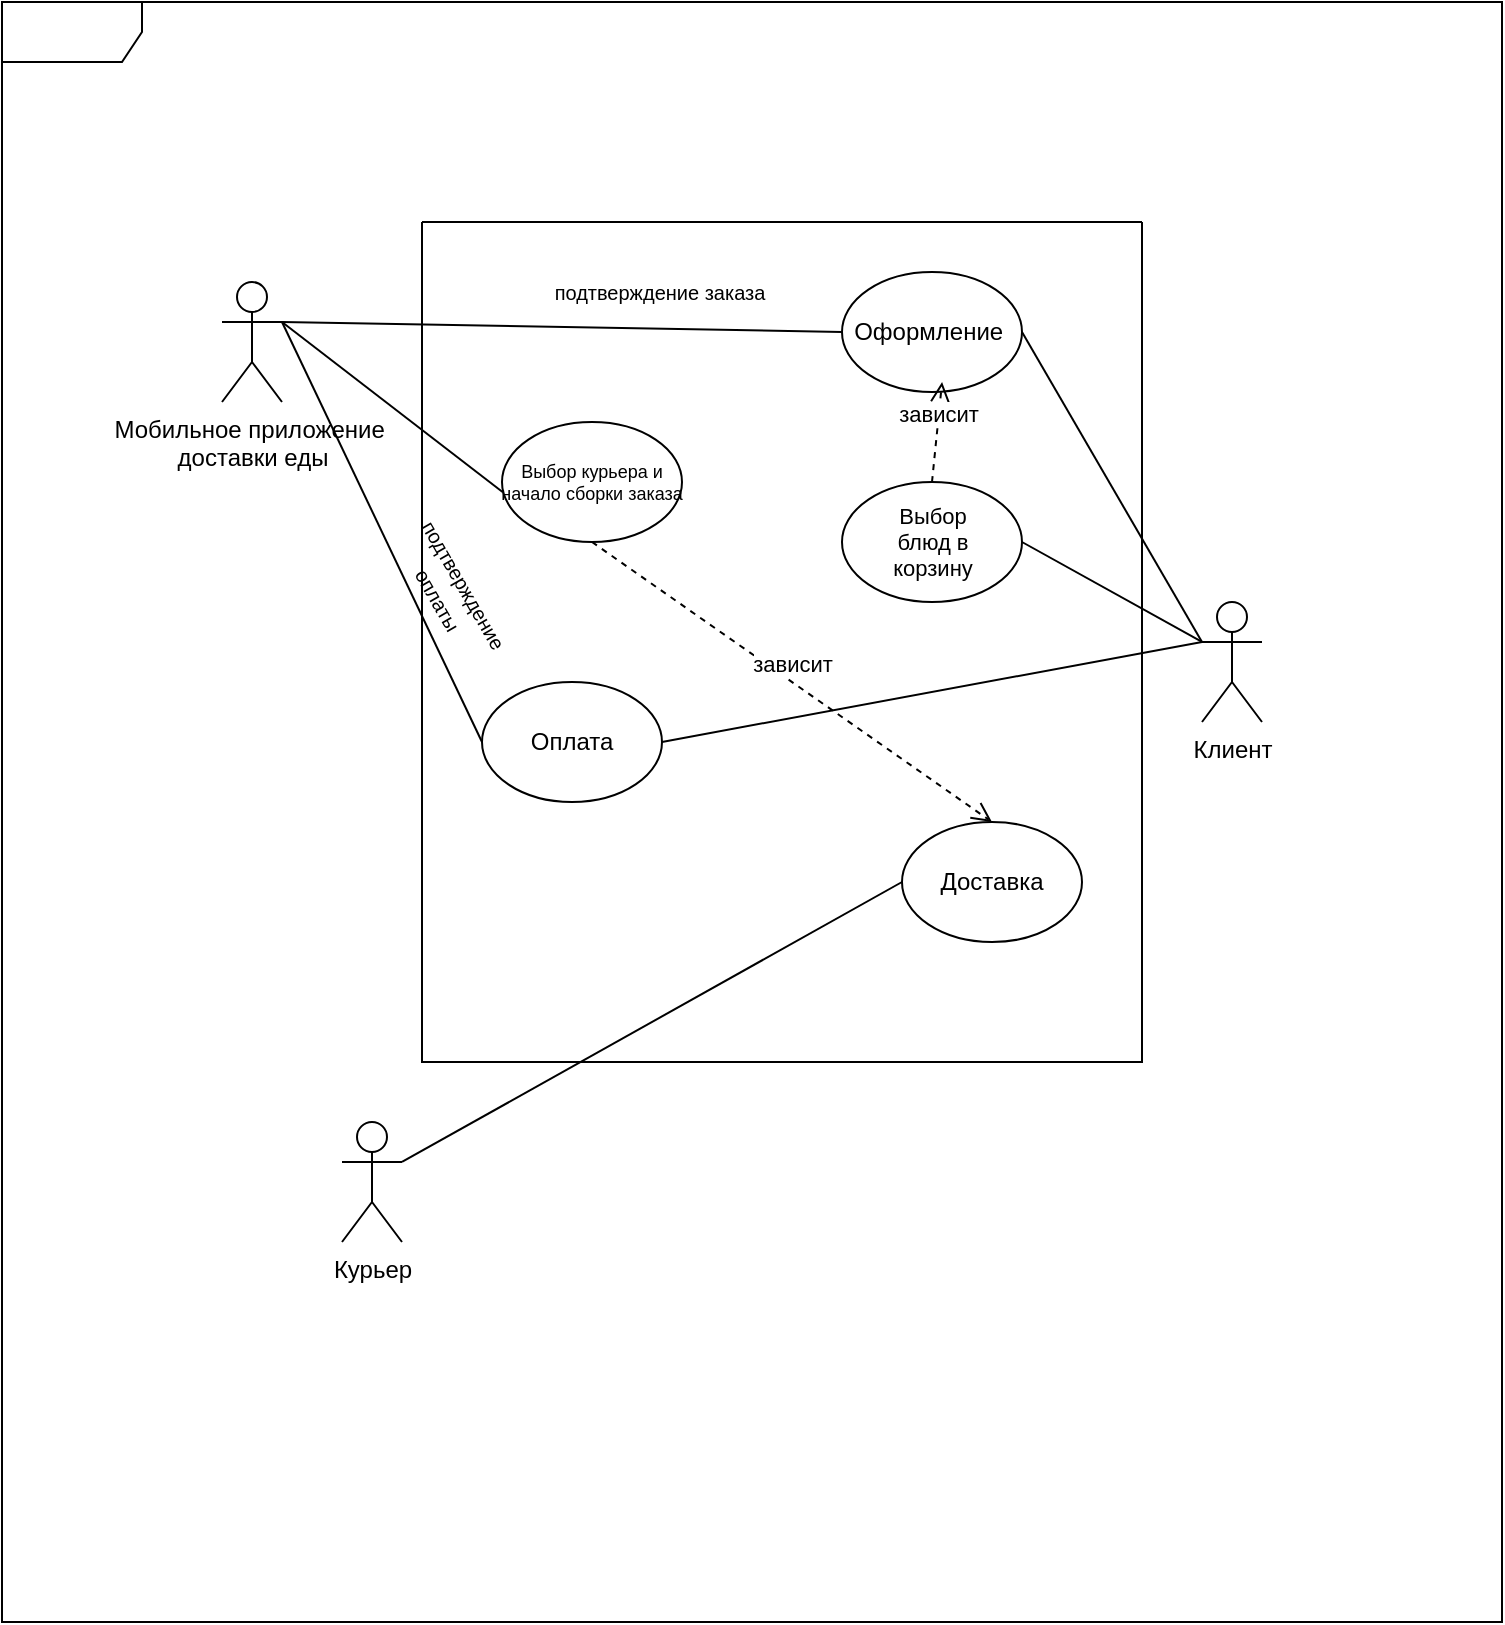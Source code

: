 <mxfile version="24.4.0" type="device" pages="5">
  <diagram id="wNV9kwCmInu46yoBs2eH" name="Варианты использования">
    <mxGraphModel dx="875" dy="518" grid="1" gridSize="10" guides="1" tooltips="1" connect="1" arrows="1" fold="1" page="1" pageScale="1" pageWidth="827" pageHeight="1169" math="0" shadow="0">
      <root>
        <mxCell id="0" />
        <mxCell id="1" parent="0" />
        <mxCell id="8y_LQ60KS55qP5UuEYyu-1" value="Курьер" style="shape=umlActor;verticalLabelPosition=bottom;verticalAlign=top;html=1;" parent="1" vertex="1">
          <mxGeometry x="200" y="620" width="30" height="60" as="geometry" />
        </mxCell>
        <mxCell id="8y_LQ60KS55qP5UuEYyu-2" value="Клиент" style="shape=umlActor;verticalLabelPosition=bottom;verticalAlign=top;html=1;outlineConnect=0;" parent="1" vertex="1">
          <mxGeometry x="630" y="360" width="30" height="60" as="geometry" />
        </mxCell>
        <mxCell id="8y_LQ60KS55qP5UuEYyu-3" value="Мобильное приложение&amp;nbsp;&lt;div&gt;доставки еды&lt;/div&gt;" style="shape=umlActor;verticalLabelPosition=bottom;verticalAlign=top;html=1;outlineConnect=0;" parent="1" vertex="1">
          <mxGeometry x="140" y="200" width="30" height="60" as="geometry" />
        </mxCell>
        <mxCell id="8y_LQ60KS55qP5UuEYyu-9" value="" style="shape=umlFrame;whiteSpace=wrap;html=1;pointerEvents=0;width=70;height=30;" parent="1" vertex="1">
          <mxGeometry x="30" y="60" width="750" height="810" as="geometry" />
        </mxCell>
        <mxCell id="8y_LQ60KS55qP5UuEYyu-10" value="" style="swimlane;startSize=0;" parent="1" vertex="1">
          <mxGeometry x="240" y="170" width="360" height="420" as="geometry">
            <mxRectangle x="240" y="170" width="50" height="40" as="alternateBounds" />
          </mxGeometry>
        </mxCell>
        <mxCell id="8y_LQ60KS55qP5UuEYyu-20" value="" style="ellipse;whiteSpace=wrap;html=1;" parent="8y_LQ60KS55qP5UuEYyu-10" vertex="1">
          <mxGeometry x="40" y="100" width="90" height="60" as="geometry" />
        </mxCell>
        <mxCell id="8y_LQ60KS55qP5UuEYyu-29" value="Выбор курьера и начало сборки заказа" style="text;html=1;align=center;verticalAlign=middle;whiteSpace=wrap;rounded=0;fontSize=9;" parent="8y_LQ60KS55qP5UuEYyu-10" vertex="1">
          <mxGeometry x="35" y="115" width="100" height="30" as="geometry" />
        </mxCell>
        <mxCell id="8y_LQ60KS55qP5UuEYyu-36" value="" style="ellipse;whiteSpace=wrap;html=1;" parent="8y_LQ60KS55qP5UuEYyu-10" vertex="1">
          <mxGeometry x="210" y="25" width="90" height="60" as="geometry" />
        </mxCell>
        <mxCell id="8y_LQ60KS55qP5UuEYyu-28" value="Оформление&amp;nbsp;" style="text;html=1;align=center;verticalAlign=middle;whiteSpace=wrap;rounded=0;" parent="8y_LQ60KS55qP5UuEYyu-10" vertex="1">
          <mxGeometry x="225" y="40" width="60" height="30" as="geometry" />
        </mxCell>
        <mxCell id="8y_LQ60KS55qP5UuEYyu-35" value="" style="ellipse;whiteSpace=wrap;html=1;" parent="8y_LQ60KS55qP5UuEYyu-10" vertex="1">
          <mxGeometry x="210" y="130" width="90" height="60" as="geometry" />
        </mxCell>
        <mxCell id="8y_LQ60KS55qP5UuEYyu-32" value="Выбор блюд в корзину" style="text;html=1;align=center;verticalAlign=middle;whiteSpace=wrap;rounded=0;fontSize=11;" parent="8y_LQ60KS55qP5UuEYyu-10" vertex="1">
          <mxGeometry x="232.5" y="150" width="45" height="20" as="geometry" />
        </mxCell>
        <mxCell id="8y_LQ60KS55qP5UuEYyu-34" value="" style="ellipse;whiteSpace=wrap;html=1;" parent="8y_LQ60KS55qP5UuEYyu-10" vertex="1">
          <mxGeometry x="240" y="300" width="90" height="60" as="geometry" />
        </mxCell>
        <mxCell id="8y_LQ60KS55qP5UuEYyu-31" value="Доставка" style="text;html=1;align=center;verticalAlign=middle;whiteSpace=wrap;rounded=0;" parent="8y_LQ60KS55qP5UuEYyu-10" vertex="1">
          <mxGeometry x="255" y="315" width="60" height="30" as="geometry" />
        </mxCell>
        <mxCell id="8y_LQ60KS55qP5UuEYyu-33" value="" style="ellipse;whiteSpace=wrap;html=1;" parent="8y_LQ60KS55qP5UuEYyu-10" vertex="1">
          <mxGeometry x="30" y="230" width="90" height="60" as="geometry" />
        </mxCell>
        <mxCell id="8y_LQ60KS55qP5UuEYyu-41" value="Оплата" style="text;html=1;align=center;verticalAlign=middle;whiteSpace=wrap;rounded=0;" parent="8y_LQ60KS55qP5UuEYyu-10" vertex="1">
          <mxGeometry x="45" y="245" width="60" height="30" as="geometry" />
        </mxCell>
        <mxCell id="8y_LQ60KS55qP5UuEYyu-46" value="&lt;font style=&quot;font-size: 10px;&quot;&gt;подтверждение заказа&lt;/font&gt;" style="text;html=1;align=center;verticalAlign=middle;whiteSpace=wrap;rounded=0;rotation=0;" parent="8y_LQ60KS55qP5UuEYyu-10" vertex="1">
          <mxGeometry x="64" y="20" width="110" height="30" as="geometry" />
        </mxCell>
        <mxCell id="8y_LQ60KS55qP5UuEYyu-51" value="зависит" style="html=1;verticalAlign=bottom;endArrow=open;dashed=1;endSize=8;curved=0;rounded=0;entryX=0.5;entryY=0;entryDx=0;entryDy=0;exitX=0.5;exitY=1;exitDx=0;exitDy=0;" parent="8y_LQ60KS55qP5UuEYyu-10" source="8y_LQ60KS55qP5UuEYyu-20" target="8y_LQ60KS55qP5UuEYyu-34" edge="1">
          <mxGeometry relative="1" as="geometry">
            <mxPoint x="173.5" y="70" as="sourcePoint" />
            <mxPoint x="93.5" y="70" as="targetPoint" />
          </mxGeometry>
        </mxCell>
        <mxCell id="8y_LQ60KS55qP5UuEYyu-52" value="зависит" style="html=1;verticalAlign=bottom;endArrow=open;dashed=1;endSize=8;curved=0;rounded=0;entryX=0.556;entryY=0.917;entryDx=0;entryDy=0;exitX=0.5;exitY=0;exitDx=0;exitDy=0;entryPerimeter=0;" parent="8y_LQ60KS55qP5UuEYyu-10" source="8y_LQ60KS55qP5UuEYyu-35" target="8y_LQ60KS55qP5UuEYyu-36" edge="1">
          <mxGeometry relative="1" as="geometry">
            <mxPoint x="205" y="280" as="sourcePoint" />
            <mxPoint x="135" y="280" as="targetPoint" />
          </mxGeometry>
        </mxCell>
        <mxCell id="8y_LQ60KS55qP5UuEYyu-45" value="&lt;font style=&quot;font-size: 10px;&quot;&gt;подтверждение оплаты&lt;/font&gt;" style="text;html=1;align=center;verticalAlign=middle;whiteSpace=wrap;rounded=0;rotation=60;" parent="8y_LQ60KS55qP5UuEYyu-10" vertex="1">
          <mxGeometry x="-40" y="170" width="110" height="30" as="geometry" />
        </mxCell>
        <mxCell id="8y_LQ60KS55qP5UuEYyu-38" value="" style="endArrow=none;html=1;rounded=0;exitX=1;exitY=0.5;exitDx=0;exitDy=0;entryX=0;entryY=0.333;entryDx=0;entryDy=0;entryPerimeter=0;" parent="1" source="8y_LQ60KS55qP5UuEYyu-36" target="8y_LQ60KS55qP5UuEYyu-2" edge="1">
          <mxGeometry width="50" height="50" relative="1" as="geometry">
            <mxPoint x="230" y="490" as="sourcePoint" />
            <mxPoint x="306" y="490" as="targetPoint" />
          </mxGeometry>
        </mxCell>
        <mxCell id="8y_LQ60KS55qP5UuEYyu-40" value="" style="endArrow=none;html=1;rounded=0;entryX=1;entryY=0.333;entryDx=0;entryDy=0;entryPerimeter=0;exitX=0;exitY=0.5;exitDx=0;exitDy=0;" parent="1" source="8y_LQ60KS55qP5UuEYyu-36" target="8y_LQ60KS55qP5UuEYyu-3" edge="1">
          <mxGeometry width="50" height="50" relative="1" as="geometry">
            <mxPoint x="510" y="420" as="sourcePoint" />
            <mxPoint x="560" y="370" as="targetPoint" />
          </mxGeometry>
        </mxCell>
        <mxCell id="8y_LQ60KS55qP5UuEYyu-42" value="" style="endArrow=none;html=1;rounded=0;exitX=0;exitY=0.5;exitDx=0;exitDy=0;entryX=1;entryY=0.333;entryDx=0;entryDy=0;entryPerimeter=0;" parent="1" source="8y_LQ60KS55qP5UuEYyu-34" target="8y_LQ60KS55qP5UuEYyu-1" edge="1">
          <mxGeometry width="50" height="50" relative="1" as="geometry">
            <mxPoint x="170" y="220" as="sourcePoint" />
            <mxPoint x="170" y="460" as="targetPoint" />
          </mxGeometry>
        </mxCell>
        <mxCell id="8y_LQ60KS55qP5UuEYyu-43" value="" style="endArrow=none;html=1;rounded=0;exitX=1;exitY=0.5;exitDx=0;exitDy=0;entryX=0;entryY=0.333;entryDx=0;entryDy=0;entryPerimeter=0;" parent="1" source="8y_LQ60KS55qP5UuEYyu-33" target="8y_LQ60KS55qP5UuEYyu-2" edge="1">
          <mxGeometry width="50" height="50" relative="1" as="geometry">
            <mxPoint x="300" y="380" as="sourcePoint" />
            <mxPoint x="220" y="480" as="targetPoint" />
          </mxGeometry>
        </mxCell>
        <mxCell id="8y_LQ60KS55qP5UuEYyu-44" value="" style="endArrow=none;html=1;rounded=0;exitX=0;exitY=0.5;exitDx=0;exitDy=0;" parent="1" source="8y_LQ60KS55qP5UuEYyu-33" edge="1">
          <mxGeometry width="50" height="50" relative="1" as="geometry">
            <mxPoint x="310" y="310" as="sourcePoint" />
            <mxPoint x="170" y="220" as="targetPoint" />
          </mxGeometry>
        </mxCell>
        <mxCell id="uCddsSFv_PdgQjuDuoes-4" value="" style="endArrow=none;html=1;rounded=0;entryX=1;entryY=0.5;entryDx=0;entryDy=0;exitX=0;exitY=0.333;exitDx=0;exitDy=0;exitPerimeter=0;" parent="1" source="8y_LQ60KS55qP5UuEYyu-2" target="8y_LQ60KS55qP5UuEYyu-35" edge="1">
          <mxGeometry width="50" height="50" relative="1" as="geometry">
            <mxPoint x="430" y="440" as="sourcePoint" />
            <mxPoint x="480" y="390" as="targetPoint" />
          </mxGeometry>
        </mxCell>
        <mxCell id="8y_LQ60KS55qP5UuEYyu-39" value="" style="endArrow=none;html=1;rounded=0;exitX=1;exitY=0.333;exitDx=0;exitDy=0;exitPerimeter=0;entryX=0.005;entryY=0.585;entryDx=0;entryDy=0;entryPerimeter=0;" parent="1" source="8y_LQ60KS55qP5UuEYyu-3" target="8y_LQ60KS55qP5UuEYyu-20" edge="1">
          <mxGeometry width="50" height="50" relative="1" as="geometry">
            <mxPoint x="620" y="370" as="sourcePoint" />
            <mxPoint x="410" y="320" as="targetPoint" />
          </mxGeometry>
        </mxCell>
      </root>
    </mxGraphModel>
  </diagram>
  <diagram id="4r8OwJRfkJsXzGN_ZaWj" name="Последовательность ">
    <mxGraphModel dx="875" dy="518" grid="1" gridSize="10" guides="1" tooltips="1" connect="1" arrows="1" fold="1" page="1" pageScale="1" pageWidth="1169" pageHeight="1654" math="0" shadow="0">
      <root>
        <mxCell id="0" />
        <mxCell id="1" parent="0" />
        <mxCell id="vL4cAA8MUN_c-u1Q_6qU-2" value=":Клиент" style="html=1;whiteSpace=wrap;" parent="1" vertex="1">
          <mxGeometry x="20" y="320" width="110" height="50" as="geometry" />
        </mxCell>
        <mxCell id="vL4cAA8MUN_c-u1Q_6qU-3" value=":Курьер" style="html=1;whiteSpace=wrap;" parent="1" vertex="1">
          <mxGeometry x="710" y="320" width="110" height="50" as="geometry" />
        </mxCell>
        <mxCell id="vL4cAA8MUN_c-u1Q_6qU-4" value=":Приложение" style="html=1;whiteSpace=wrap;" parent="1" vertex="1">
          <mxGeometry x="380" y="320" width="110" height="50" as="geometry" />
        </mxCell>
        <mxCell id="vL4cAA8MUN_c-u1Q_6qU-5" value="" style="shape=umlActor;verticalLabelPosition=bottom;verticalAlign=top;html=1;" parent="1" vertex="1">
          <mxGeometry x="60" y="250" width="30" height="60" as="geometry" />
        </mxCell>
        <mxCell id="vL4cAA8MUN_c-u1Q_6qU-7" value="" style="shape=umlActor;verticalLabelPosition=bottom;verticalAlign=top;html=1;" parent="1" vertex="1">
          <mxGeometry x="750" y="250" width="30" height="60" as="geometry" />
        </mxCell>
        <mxCell id="vL4cAA8MUN_c-u1Q_6qU-8" value="" style="endArrow=none;dashed=1;html=1;rounded=0;" parent="1" edge="1">
          <mxGeometry width="50" height="50" relative="1" as="geometry">
            <mxPoint x="80" y="620" as="sourcePoint" />
            <mxPoint x="80" y="370" as="targetPoint" />
          </mxGeometry>
        </mxCell>
        <mxCell id="vL4cAA8MUN_c-u1Q_6qU-9" value="" style="endArrow=none;dashed=1;html=1;rounded=0;" parent="1" edge="1">
          <mxGeometry width="50" height="50" relative="1" as="geometry">
            <mxPoint x="770" y="620" as="sourcePoint" />
            <mxPoint x="770" y="370" as="targetPoint" />
          </mxGeometry>
        </mxCell>
        <mxCell id="vL4cAA8MUN_c-u1Q_6qU-10" value="" style="endArrow=none;dashed=1;html=1;rounded=0;" parent="1" edge="1">
          <mxGeometry width="50" height="50" relative="1" as="geometry">
            <mxPoint x="440" y="620" as="sourcePoint" />
            <mxPoint x="440" y="370" as="targetPoint" />
          </mxGeometry>
        </mxCell>
        <mxCell id="vL4cAA8MUN_c-u1Q_6qU-11" value="" style="endArrow=classic;html=1;rounded=0;" parent="1" edge="1">
          <mxGeometry width="50" height="50" relative="1" as="geometry">
            <mxPoint x="80" y="420" as="sourcePoint" />
            <mxPoint x="440" y="420" as="targetPoint" />
          </mxGeometry>
        </mxCell>
        <mxCell id="vL4cAA8MUN_c-u1Q_6qU-12" value="Оплата заказа" style="text;html=1;align=center;verticalAlign=middle;whiteSpace=wrap;rounded=0;" parent="1" vertex="1">
          <mxGeometry x="220" y="400" width="100" height="30" as="geometry" />
        </mxCell>
        <mxCell id="vL4cAA8MUN_c-u1Q_6qU-15" value="Выдача заказа" style="text;html=1;align=center;verticalAlign=middle;whiteSpace=wrap;rounded=0;fontSize=11;" parent="1" vertex="1">
          <mxGeometry x="510" y="440" width="200" height="30" as="geometry" />
        </mxCell>
        <mxCell id="vL4cAA8MUN_c-u1Q_6qU-16" value="" style="endArrow=classic;html=1;rounded=0;" parent="1" edge="1">
          <mxGeometry width="50" height="50" relative="1" as="geometry">
            <mxPoint x="770" y="490" as="sourcePoint" />
            <mxPoint x="80" y="490" as="targetPoint" />
          </mxGeometry>
        </mxCell>
        <mxCell id="vL4cAA8MUN_c-u1Q_6qU-17" value="Доставка" style="text;html=1;align=center;verticalAlign=middle;whiteSpace=wrap;rounded=0;fontSize=11;" parent="1" vertex="1">
          <mxGeometry x="280" y="470" width="170" height="30" as="geometry" />
        </mxCell>
        <mxCell id="vL4cAA8MUN_c-u1Q_6qU-18" value="Закрытие заказа" style="text;html=1;align=center;verticalAlign=middle;whiteSpace=wrap;rounded=0;fontSize=11;" parent="1" vertex="1">
          <mxGeometry x="530" y="520" width="170" height="30" as="geometry" />
        </mxCell>
        <mxCell id="vL4cAA8MUN_c-u1Q_6qU-20" value="" style="endArrow=classic;html=1;rounded=0;" parent="1" edge="1">
          <mxGeometry width="50" height="50" relative="1" as="geometry">
            <mxPoint x="80" y="580" as="sourcePoint" />
            <mxPoint x="440" y="580" as="targetPoint" />
          </mxGeometry>
        </mxCell>
        <mxCell id="vL4cAA8MUN_c-u1Q_6qU-22" value="Подтверждение доставки" style="text;html=1;align=center;verticalAlign=middle;whiteSpace=wrap;rounded=0;fontSize=11;" parent="1" vertex="1">
          <mxGeometry x="120" y="560" width="260" height="30" as="geometry" />
        </mxCell>
        <mxCell id="S2cqv--Z5chIp6R6bUWt-1" value="&lt;div&gt;&lt;br&gt;&lt;/div&gt;&lt;div&gt;&lt;br&gt;&lt;/div&gt;" style="shape=umlActor;verticalLabelPosition=bottom;verticalAlign=top;html=1;outlineConnect=0;" parent="1" vertex="1">
          <mxGeometry x="420" y="250" width="30" height="60" as="geometry" />
        </mxCell>
        <mxCell id="S2cqv--Z5chIp6R6bUWt-3" value="" style="endArrow=classic;html=1;rounded=0;" parent="1" edge="1">
          <mxGeometry width="50" height="50" relative="1" as="geometry">
            <mxPoint x="770" y="540" as="sourcePoint" />
            <mxPoint x="440" y="540" as="targetPoint" />
          </mxGeometry>
        </mxCell>
        <mxCell id="S2cqv--Z5chIp6R6bUWt-4" value="" style="endArrow=classic;html=1;rounded=0;" parent="1" edge="1">
          <mxGeometry width="50" height="50" relative="1" as="geometry">
            <mxPoint x="440" y="460" as="sourcePoint" />
            <mxPoint x="770" y="460" as="targetPoint" />
          </mxGeometry>
        </mxCell>
      </root>
    </mxGraphModel>
  </diagram>
  <diagram name="Состояния заказа " id="BanBGNF2Pb0GykZZQIJD">
    <mxGraphModel dx="875" dy="518" grid="1" gridSize="11" guides="1" tooltips="1" connect="1" arrows="1" fold="1" page="1" pageScale="1" pageWidth="827" pageHeight="1169" math="0" shadow="0">
      <root>
        <mxCell id="0" />
        <mxCell id="1" parent="0" />
        <mxCell id="2jJZK-FFE5HAWp4t9ocm-4" value="" style="endArrow=classic;html=1;rounded=0;" parent="1" edge="1">
          <mxGeometry width="50" height="50" relative="1" as="geometry">
            <mxPoint x="389.76" y="190" as="sourcePoint" />
            <mxPoint x="389.76" y="230" as="targetPoint" />
          </mxGeometry>
        </mxCell>
        <mxCell id="2jJZK-FFE5HAWp4t9ocm-2" value="" style="shape=waypoint;sketch=0;fillStyle=solid;size=6;pointerEvents=1;points=[];fillColor=none;resizable=0;rotatable=0;perimeter=centerPerimeter;snapToPoint=1;strokeWidth=5;" parent="1" vertex="1">
          <mxGeometry x="380" y="180" width="20" height="20" as="geometry" />
        </mxCell>
        <mxCell id="3aTIBhaCEiMKxS0Oy4Zn-21" value="" style="edgeStyle=orthogonalEdgeStyle;rounded=0;orthogonalLoop=1;jettySize=auto;html=1;" parent="1" source="2jJZK-FFE5HAWp4t9ocm-6" target="3aTIBhaCEiMKxS0Oy4Zn-7" edge="1">
          <mxGeometry relative="1" as="geometry" />
        </mxCell>
        <mxCell id="2jJZK-FFE5HAWp4t9ocm-6" value="" style="rounded=1;whiteSpace=wrap;html=1;" parent="1" vertex="1">
          <mxGeometry x="350" y="230" width="80" height="40" as="geometry" />
        </mxCell>
        <mxCell id="2jJZK-FFE5HAWp4t9ocm-7" value="Принят" style="text;html=1;align=center;verticalAlign=middle;whiteSpace=wrap;rounded=0;" parent="1" vertex="1">
          <mxGeometry x="360" y="235" width="60" height="30" as="geometry" />
        </mxCell>
        <mxCell id="2jJZK-FFE5HAWp4t9ocm-22" value="" style="ellipse;shape=doubleEllipse;whiteSpace=wrap;html=1;aspect=fixed;" parent="1" vertex="1">
          <mxGeometry x="380" y="693" width="20" height="20" as="geometry" />
        </mxCell>
        <mxCell id="2jJZK-FFE5HAWp4t9ocm-23" value="" style="shape=waypoint;sketch=0;fillStyle=solid;size=6;pointerEvents=1;points=[];fillColor=none;resizable=0;rotatable=0;perimeter=centerPerimeter;snapToPoint=1;strokeWidth=5;" parent="1" vertex="1">
          <mxGeometry x="380" y="693" width="20" height="20" as="geometry" />
        </mxCell>
        <mxCell id="3aTIBhaCEiMKxS0Oy4Zn-15" value="" style="edgeStyle=orthogonalEdgeStyle;rounded=0;orthogonalLoop=1;jettySize=auto;html=1;" parent="1" source="3aTIBhaCEiMKxS0Oy4Zn-7" target="3aTIBhaCEiMKxS0Oy4Zn-8" edge="1">
          <mxGeometry relative="1" as="geometry" />
        </mxCell>
        <mxCell id="3aTIBhaCEiMKxS0Oy4Zn-7" value="Подтверждён" style="rounded=1;whiteSpace=wrap;html=1;" parent="1" vertex="1">
          <mxGeometry x="350" y="330" width="80" height="40" as="geometry" />
        </mxCell>
        <mxCell id="DpvJTDCWJ7uYbT8r-wEK-1" value="" style="edgeStyle=orthogonalEdgeStyle;rounded=0;orthogonalLoop=1;jettySize=auto;html=1;" edge="1" parent="1" source="3aTIBhaCEiMKxS0Oy4Zn-8" target="3aTIBhaCEiMKxS0Oy4Zn-10">
          <mxGeometry relative="1" as="geometry" />
        </mxCell>
        <mxCell id="3aTIBhaCEiMKxS0Oy4Zn-8" value="Сделали" style="rounded=1;whiteSpace=wrap;html=1;" parent="1" vertex="1">
          <mxGeometry x="350" y="410" width="80" height="40" as="geometry" />
        </mxCell>
        <mxCell id="ay2xQB9_DEju5FG8jDsg-7" value="" style="edgeStyle=orthogonalEdgeStyle;rounded=0;orthogonalLoop=1;jettySize=auto;html=1;" parent="1" source="3aTIBhaCEiMKxS0Oy4Zn-10" target="3aTIBhaCEiMKxS0Oy4Zn-12" edge="1">
          <mxGeometry relative="1" as="geometry" />
        </mxCell>
        <mxCell id="3aTIBhaCEiMKxS0Oy4Zn-10" value="Передан курьеру" style="rounded=1;whiteSpace=wrap;html=1;" parent="1" vertex="1">
          <mxGeometry x="350" y="500" width="80" height="40" as="geometry" />
        </mxCell>
        <mxCell id="3aTIBhaCEiMKxS0Oy4Zn-19" value="" style="edgeStyle=orthogonalEdgeStyle;rounded=0;orthogonalLoop=1;jettySize=auto;html=1;" parent="1" source="3aTIBhaCEiMKxS0Oy4Zn-12" edge="1">
          <mxGeometry relative="1" as="geometry">
            <mxPoint x="390" y="690" as="targetPoint" />
          </mxGeometry>
        </mxCell>
        <mxCell id="3aTIBhaCEiMKxS0Oy4Zn-12" value="Доставлен по адресу" style="rounded=1;whiteSpace=wrap;html=1;" parent="1" vertex="1">
          <mxGeometry x="350" y="600" width="80" height="40" as="geometry" />
        </mxCell>
        <mxCell id="ay2xQB9_DEju5FG8jDsg-3" value="&lt;font style=&quot;font-size: 10px;&quot;&gt;Подтверждение&lt;/font&gt;" style="text;html=1;align=center;verticalAlign=middle;whiteSpace=wrap;rounded=0;" parent="1" vertex="1">
          <mxGeometry x="320" y="280" width="60" height="30" as="geometry" />
        </mxCell>
        <mxCell id="ay2xQB9_DEju5FG8jDsg-4" value="&lt;font style=&quot;font-size: 10px;&quot;&gt;Готовка&lt;/font&gt;" style="text;html=1;align=center;verticalAlign=middle;whiteSpace=wrap;rounded=0;" parent="1" vertex="1">
          <mxGeometry x="320" y="370" width="60" height="30" as="geometry" />
        </mxCell>
        <mxCell id="ay2xQB9_DEju5FG8jDsg-5" value="&lt;span style=&quot;font-size: 10px;&quot;&gt;Передается курьеру&amp;nbsp;&lt;/span&gt;" style="text;html=1;align=center;verticalAlign=middle;whiteSpace=wrap;rounded=0;" parent="1" vertex="1">
          <mxGeometry x="320" y="450" width="60" height="30" as="geometry" />
        </mxCell>
        <mxCell id="ay2xQB9_DEju5FG8jDsg-8" value="&lt;font style=&quot;font-size: 10px;&quot;&gt;В дороге&lt;/font&gt;" style="text;html=1;align=center;verticalAlign=middle;whiteSpace=wrap;rounded=0;" parent="1" vertex="1">
          <mxGeometry x="330" y="550" width="60" height="30" as="geometry" />
        </mxCell>
      </root>
    </mxGraphModel>
  </diagram>
  <diagram id="f2T0Bu0CJsvNI77l1Ars" name="Деятельность">
    <mxGraphModel dx="1235" dy="731" grid="1" gridSize="10" guides="1" tooltips="1" connect="1" arrows="1" fold="1" page="1" pageScale="1" pageWidth="827" pageHeight="1169" math="0" shadow="0">
      <root>
        <mxCell id="0" />
        <mxCell id="1" parent="0" />
        <mxCell id="da8WZ0yRhRTzq29A2Kj0-1" value="Добавление блюд в корзину заказа&amp;nbsp;" style="rounded=1;whiteSpace=wrap;html=1;" parent="1" vertex="1">
          <mxGeometry x="369" y="276" width="120" height="60" as="geometry" />
        </mxCell>
        <mxCell id="da8WZ0yRhRTzq29A2Kj0-3" value="" style="endArrow=classic;html=1;rounded=0;exitX=0.5;exitY=1;exitDx=0;exitDy=0;" parent="1" source="da8WZ0yRhRTzq29A2Kj0-1" edge="1">
          <mxGeometry width="50" height="50" relative="1" as="geometry">
            <mxPoint x="409" y="466" as="sourcePoint" />
            <mxPoint x="429" y="416" as="targetPoint" />
          </mxGeometry>
        </mxCell>
        <mxCell id="da8WZ0yRhRTzq29A2Kj0-5" value="Подтверждение заказа" style="rounded=1;whiteSpace=wrap;html=1;" parent="1" vertex="1">
          <mxGeometry x="369" y="416" width="120" height="60" as="geometry" />
        </mxCell>
        <mxCell id="da8WZ0yRhRTzq29A2Kj0-6" value="" style="endArrow=classic;html=1;rounded=0;exitX=0.5;exitY=1;exitDx=0;exitDy=0;" parent="1" source="da8WZ0yRhRTzq29A2Kj0-5" edge="1">
          <mxGeometry width="50" height="50" relative="1" as="geometry">
            <mxPoint x="409" y="466" as="sourcePoint" />
            <mxPoint x="429" y="556" as="targetPoint" />
          </mxGeometry>
        </mxCell>
        <mxCell id="da8WZ0yRhRTzq29A2Kj0-7" value="" style="html=1;whiteSpace=wrap;aspect=fixed;shape=isoRectangle;rotation=90;" parent="1" vertex="1">
          <mxGeometry x="400.67" y="566" width="56.67" height="34" as="geometry" />
        </mxCell>
        <mxCell id="da8WZ0yRhRTzq29A2Kj0-8" value="Исправление ошибки в корзине заказа" style="rounded=1;whiteSpace=wrap;html=1;" parent="1" vertex="1">
          <mxGeometry x="70" y="555" width="120" height="60" as="geometry" />
        </mxCell>
        <mxCell id="da8WZ0yRhRTzq29A2Kj0-9" value="Оплата заказа" style="rounded=1;whiteSpace=wrap;html=1;" parent="1" vertex="1">
          <mxGeometry x="620" y="553" width="120" height="60" as="geometry" />
        </mxCell>
        <mxCell id="da8WZ0yRhRTzq29A2Kj0-10" value="" style="endArrow=classic;html=1;rounded=0;entryX=0;entryY=0.5;entryDx=0;entryDy=0;exitX=0.492;exitY=0.059;exitDx=0;exitDy=0;exitPerimeter=0;" parent="1" source="da8WZ0yRhRTzq29A2Kj0-7" target="da8WZ0yRhRTzq29A2Kj0-9" edge="1">
          <mxGeometry width="50" height="50" relative="1" as="geometry">
            <mxPoint x="429" y="583" as="sourcePoint" />
            <mxPoint x="439" y="566" as="targetPoint" />
          </mxGeometry>
        </mxCell>
        <mxCell id="da8WZ0yRhRTzq29A2Kj0-11" value="" style="endArrow=classic;html=1;rounded=0;exitX=0.486;exitY=0.955;exitDx=0;exitDy=0;entryX=1;entryY=0.5;entryDx=0;entryDy=0;exitPerimeter=0;" parent="1" source="da8WZ0yRhRTzq29A2Kj0-7" target="da8WZ0yRhRTzq29A2Kj0-8" edge="1">
          <mxGeometry width="50" height="50" relative="1" as="geometry">
            <mxPoint x="449" y="496" as="sourcePoint" />
            <mxPoint x="449" y="576" as="targetPoint" />
          </mxGeometry>
        </mxCell>
        <mxCell id="qBgJKQQ8QN35u_Wdl3RI-1" value="В корзине заказа все верно" style="text;html=1;align=center;verticalAlign=middle;whiteSpace=wrap;rounded=0;" parent="1" vertex="1">
          <mxGeometry x="450" y="550" width="160" height="30" as="geometry" />
        </mxCell>
        <mxCell id="qBgJKQQ8QN35u_Wdl3RI-3" value="В корзине заказа есть ошибка&amp;nbsp;" style="text;html=1;align=center;verticalAlign=middle;whiteSpace=wrap;rounded=0;" parent="1" vertex="1">
          <mxGeometry x="210" y="550" width="181" height="30" as="geometry" />
        </mxCell>
        <mxCell id="qBgJKQQ8QN35u_Wdl3RI-4" value="" style="endArrow=classic;html=1;rounded=0;exitX=0.5;exitY=0;exitDx=0;exitDy=0;" parent="1" source="da8WZ0yRhRTzq29A2Kj0-8" edge="1">
          <mxGeometry width="50" height="50" relative="1" as="geometry">
            <mxPoint x="409" y="516" as="sourcePoint" />
            <mxPoint x="370" y="446" as="targetPoint" />
            <Array as="points">
              <mxPoint x="130" y="450" />
            </Array>
          </mxGeometry>
        </mxCell>
        <mxCell id="Qs16zOOITwdM2hp1F24_-4" value="" style="edgeStyle=orthogonalEdgeStyle;rounded=0;orthogonalLoop=1;jettySize=auto;html=1;" parent="1" source="qBgJKQQ8QN35u_Wdl3RI-5" target="qBgJKQQ8QN35u_Wdl3RI-8" edge="1">
          <mxGeometry relative="1" as="geometry" />
        </mxCell>
        <mxCell id="qBgJKQQ8QN35u_Wdl3RI-5" value="Выдача заказа курьеру" style="rounded=1;whiteSpace=wrap;html=1;" parent="1" vertex="1">
          <mxGeometry x="21" y="687" width="120" height="60" as="geometry" />
        </mxCell>
        <mxCell id="qBgJKQQ8QN35u_Wdl3RI-6" value="" style="endArrow=classic;html=1;rounded=0;exitX=0.5;exitY=1;exitDx=0;exitDy=0;entryX=0.004;entryY=0.516;entryDx=0;entryDy=0;entryPerimeter=0;" parent="1" target="qBgJKQQ8QN35u_Wdl3RI-20" edge="1" source="da8WZ0yRhRTzq29A2Kj0-9">
          <mxGeometry width="50" height="50" relative="1" as="geometry">
            <mxPoint x="119.37" y="613" as="sourcePoint" />
            <mxPoint x="119.37" y="693" as="targetPoint" />
            <Array as="points">
              <mxPoint x="680" y="690" />
            </Array>
          </mxGeometry>
        </mxCell>
        <mxCell id="Qs16zOOITwdM2hp1F24_-12" style="edgeStyle=orthogonalEdgeStyle;rounded=0;orthogonalLoop=1;jettySize=auto;html=1;entryX=0.5;entryY=0;entryDx=0;entryDy=0;" parent="1" source="qBgJKQQ8QN35u_Wdl3RI-8" target="Qs16zOOITwdM2hp1F24_-7" edge="1">
          <mxGeometry relative="1" as="geometry" />
        </mxCell>
        <mxCell id="qBgJKQQ8QN35u_Wdl3RI-8" value="Доставка заказа" style="rounded=1;whiteSpace=wrap;html=1;" parent="1" vertex="1">
          <mxGeometry x="21" y="820" width="119" height="60" as="geometry" />
        </mxCell>
        <mxCell id="qBgJKQQ8QN35u_Wdl3RI-10" value="" style="html=1;whiteSpace=wrap;aspect=fixed;shape=isoRectangle;rotation=90;" parent="1" vertex="1">
          <mxGeometry x="441.67" y="1000" width="56.67" height="34" as="geometry" />
        </mxCell>
        <mxCell id="qBgJKQQ8QN35u_Wdl3RI-11" value="" style="endArrow=classic;html=1;rounded=0;entryX=0.5;entryY=0;entryDx=0;entryDy=0;exitX=0.484;exitY=0.872;exitDx=0;exitDy=0;exitPerimeter=0;" parent="1" target="qBgJKQQ8QN35u_Wdl3RI-23" edge="1" source="qBgJKQQ8QN35u_Wdl3RI-10">
          <mxGeometry width="50" height="50" relative="1" as="geometry">
            <mxPoint x="450" y="1017" as="sourcePoint" />
            <mxPoint x="610" y="1017" as="targetPoint" />
            <Array as="points">
              <mxPoint x="310" y="1017" />
            </Array>
          </mxGeometry>
        </mxCell>
        <mxCell id="qBgJKQQ8QN35u_Wdl3RI-13" value="[Успешная доставка]" style="text;html=1;align=center;verticalAlign=middle;whiteSpace=wrap;rounded=0;" parent="1" vertex="1">
          <mxGeometry x="309.01" y="980" width="130" height="30" as="geometry" />
        </mxCell>
        <mxCell id="qBgJKQQ8QN35u_Wdl3RI-15" value="[Неуспешная доставка]" style="text;html=1;align=center;verticalAlign=middle;whiteSpace=wrap;rounded=0;" parent="1" vertex="1">
          <mxGeometry x="560" y="1020" width="151" height="30" as="geometry" />
        </mxCell>
        <mxCell id="qBgJKQQ8QN35u_Wdl3RI-16" value="Проверка проблемы и ее решение" style="rounded=1;whiteSpace=wrap;html=1;" parent="1" vertex="1">
          <mxGeometry x="690" y="810" width="120" height="60" as="geometry" />
        </mxCell>
        <mxCell id="qBgJKQQ8QN35u_Wdl3RI-18" value="" style="endArrow=classic;html=1;rounded=0;exitX=0.5;exitY=0;exitDx=0;exitDy=0;entryX=0.999;entryY=0.489;entryDx=0;entryDy=0;entryPerimeter=0;" parent="1" source="qBgJKQQ8QN35u_Wdl3RI-16" target="qBgJKQQ8QN35u_Wdl3RI-20" edge="1">
          <mxGeometry width="50" height="50" relative="1" as="geometry">
            <mxPoint x="419" y="830" as="sourcePoint" />
            <mxPoint x="469" y="780" as="targetPoint" />
            <Array as="points">
              <mxPoint x="750" y="750" />
            </Array>
          </mxGeometry>
        </mxCell>
        <mxCell id="qBgJKQQ8QN35u_Wdl3RI-20" value="" style="html=1;whiteSpace=wrap;aspect=fixed;shape=isoRectangle;rotation=90;" parent="1" vertex="1">
          <mxGeometry x="403.33" y="700" width="56.67" height="34" as="geometry" />
        </mxCell>
        <mxCell id="qBgJKQQ8QN35u_Wdl3RI-21" value="" style="endArrow=classic;html=1;rounded=0;entryX=1;entryY=0.5;entryDx=0;entryDy=0;exitX=0.494;exitY=0.994;exitDx=0;exitDy=0;exitPerimeter=0;" parent="1" source="qBgJKQQ8QN35u_Wdl3RI-20" target="qBgJKQQ8QN35u_Wdl3RI-5" edge="1">
          <mxGeometry width="50" height="50" relative="1" as="geometry">
            <mxPoint x="400" y="730" as="sourcePoint" />
            <mxPoint x="449" y="749.64" as="targetPoint" />
          </mxGeometry>
        </mxCell>
        <mxCell id="qBgJKQQ8QN35u_Wdl3RI-23" value="" style="ellipse;shape=doubleEllipse;whiteSpace=wrap;html=1;aspect=fixed;" parent="1" vertex="1">
          <mxGeometry x="290" y="1075" width="40" height="40" as="geometry" />
        </mxCell>
        <mxCell id="qBgJKQQ8QN35u_Wdl3RI-25" value="" style="shape=waypoint;sketch=0;fillStyle=solid;size=6;pointerEvents=1;points=[];fillColor=none;resizable=0;rotatable=0;perimeter=centerPerimeter;snapToPoint=1;strokeWidth=14;" parent="1" vertex="1">
          <mxGeometry x="300" y="1085" width="20" height="20" as="geometry" />
        </mxCell>
        <mxCell id="Qs16zOOITwdM2hp1F24_-3" value="" style="edgeStyle=orthogonalEdgeStyle;rounded=0;orthogonalLoop=1;jettySize=auto;html=1;" parent="1" source="Qs16zOOITwdM2hp1F24_-1" target="da8WZ0yRhRTzq29A2Kj0-1" edge="1">
          <mxGeometry relative="1" as="geometry" />
        </mxCell>
        <mxCell id="Qs16zOOITwdM2hp1F24_-1" value="" style="shape=waypoint;sketch=0;fillStyle=solid;size=6;pointerEvents=1;points=[];fillColor=none;resizable=0;rotatable=0;perimeter=centerPerimeter;snapToPoint=1;strokeWidth=14;" parent="1" vertex="1">
          <mxGeometry x="419.01" y="160" width="20" height="20" as="geometry" />
        </mxCell>
        <mxCell id="Qs16zOOITwdM2hp1F24_-5" value="" style="endArrow=classic;html=1;rounded=0;entryX=0.5;entryY=1;entryDx=0;entryDy=0;" parent="1" source="qBgJKQQ8QN35u_Wdl3RI-10" target="qBgJKQQ8QN35u_Wdl3RI-16" edge="1">
          <mxGeometry width="50" height="50" relative="1" as="geometry">
            <mxPoint x="410" y="970" as="sourcePoint" />
            <mxPoint x="400" y="790" as="targetPoint" />
            <Array as="points">
              <mxPoint x="750" y="1010" />
            </Array>
          </mxGeometry>
        </mxCell>
        <mxCell id="Qs16zOOITwdM2hp1F24_-9" value="" style="edgeStyle=orthogonalEdgeStyle;rounded=0;orthogonalLoop=1;jettySize=auto;html=1;entryX=-0.04;entryY=0.524;entryDx=0;entryDy=0;entryPerimeter=0;" parent="1" source="Qs16zOOITwdM2hp1F24_-7" target="qBgJKQQ8QN35u_Wdl3RI-10" edge="1">
          <mxGeometry relative="1" as="geometry" />
        </mxCell>
        <mxCell id="Qs16zOOITwdM2hp1F24_-7" value="Отзыв клиента" style="rounded=1;whiteSpace=wrap;html=1;" parent="1" vertex="1">
          <mxGeometry x="410.01" y="870" width="120" height="60" as="geometry" />
        </mxCell>
      </root>
    </mxGraphModel>
  </diagram>
  <diagram id="Pweo-jNcYF1wondNiMzU" name="Классы">
    <mxGraphModel dx="1050" dy="621" grid="1" gridSize="10" guides="1" tooltips="1" connect="1" arrows="1" fold="1" page="1" pageScale="1" pageWidth="827" pageHeight="1169" math="0" shadow="0">
      <root>
        <mxCell id="0" />
        <mxCell id="1" parent="0" />
        <mxCell id="CmXZWZF0gOyxQuSmKXuf-1" value="Приложение" style="swimlane;fontStyle=0;align=center;verticalAlign=top;childLayout=stackLayout;horizontal=1;startSize=55;horizontalStack=0;resizeParent=1;resizeParentMax=0;resizeLast=0;collapsible=0;marginBottom=0;html=1;whiteSpace=wrap;" parent="1" vertex="1">
          <mxGeometry x="600" y="535" width="160" height="180" as="geometry" />
        </mxCell>
        <mxCell id="CmXZWZF0gOyxQuSmKXuf-5" value="&lt;div&gt;&lt;span style=&quot;background-color: initial;&quot;&gt;+НазваниеПриложения: string&lt;/span&gt;&lt;br&gt;&lt;/div&gt;+ВерсияПриложения: int" style="text;html=1;strokeColor=none;fillColor=none;align=left;verticalAlign=middle;spacingLeft=4;spacingRight=4;overflow=hidden;rotatable=0;points=[[0,0.5],[1,0.5]];portConstraint=eastwest;whiteSpace=wrap;" parent="CmXZWZF0gOyxQuSmKXuf-1" vertex="1">
          <mxGeometry y="55" width="160" height="75" as="geometry" />
        </mxCell>
        <mxCell id="CmXZWZF0gOyxQuSmKXuf-6" value="" style="line;strokeWidth=1;fillColor=none;align=left;verticalAlign=middle;spacingTop=-1;spacingLeft=3;spacingRight=3;rotatable=0;labelPosition=right;points=[];portConstraint=eastwest;" parent="CmXZWZF0gOyxQuSmKXuf-1" vertex="1">
          <mxGeometry y="130" width="160" height="20" as="geometry" />
        </mxCell>
        <mxCell id="94aDP6RFrUkgXKEKLQMK-4" value="+ОбработкаОбращений()" style="text;html=1;align=left;verticalAlign=middle;resizable=0;points=[];autosize=1;strokeColor=none;fillColor=none;" parent="CmXZWZF0gOyxQuSmKXuf-1" vertex="1">
          <mxGeometry y="150" width="160" height="30" as="geometry" />
        </mxCell>
        <mxCell id="CmXZWZF0gOyxQuSmKXuf-9" value="Курьер" style="swimlane;fontStyle=0;align=center;verticalAlign=top;childLayout=stackLayout;horizontal=1;startSize=55;horizontalStack=0;resizeParent=1;resizeParentMax=0;resizeLast=0;collapsible=0;marginBottom=0;html=1;whiteSpace=wrap;" parent="1" vertex="1">
          <mxGeometry x="90" y="490" width="180" height="190" as="geometry" />
        </mxCell>
        <mxCell id="CmXZWZF0gOyxQuSmKXuf-10" value="&lt;div&gt;&lt;br&gt;&lt;/div&gt;&lt;div&gt;&lt;span style=&quot;background-color: initial;&quot;&gt;+ИмяКурьера: string&lt;/span&gt;&lt;span style=&quot;background-color: initial; text-wrap: nowrap; color: rgba(0, 0, 0, 0); font-family: monospace; font-size: 0px;&quot;&gt;%3CmxGraphModel%3E%3Croot%3E%3CmxCell%20id%3D%220%22%2F%3E%3CmxCell%20id%3D%221%22%20parent%3D%220%22%2F%3E%3CmxCell%20id%3D%222%22%20value%3D%22%D0%9F%D1%80%D0%B8%D0%BB%D0%BE%D0%B6%D0%B5%D0%BD%D0%B8%D0%B5%22%20style%3D%22swimlane%3BfontStyle%3D0%3Balign%3Dcenter%3BverticalAlign%3Dtop%3BchildLayout%3DstackLayout%3Bhorizontal%3D1%3BstartSize%3D55%3BhorizontalStack%3D0%3BresizeParent%3D1%3BresizeParentMax%3D0%3BresizeLast%3D0%3Bcollapsible%3D0%3BmarginBottom%3D0%3Bhtml%3D1%3BwhiteSpace%3Dwrap%3B%22%20vertex%3D%221%22%20parent%3D%221%22%3E%3CmxGeometry%20x%3D%22330%22%20y%3D%22230%22%20width%3D%22140%22%20height%3D%22125%22%20as%3D%22geometry%22%2F%3E%3C%2FmxCell%3E%3CmxCell%20id%3D%223%22%20value%3D%22%26lt%3Bdiv%26gt%3B%2BId%3A%20int%26lt%3B%2Fdiv%26gt%3B%26lt%3Bdiv%26gt%3B%2B%D0%BD%D0%B0%D0%B7%D0%B2%D0%B0%D0%BD%D0%B8%D0%B5%3A%20string%26lt%3B%2Fdiv%26gt%3B%2B%D0%B2%D0%B5%D1%80%D1%81%D0%B8%D1%8F%3A%26amp%3Bnbsp%3B%22%20style%3D%22text%3Bhtml%3D1%3BstrokeColor%3Dnone%3BfillColor%3Dnone%3Balign%3Dleft%3BverticalAlign%3Dmiddle%3BspacingLeft%3D4%3BspacingRight%3D4%3Boverflow%3Dhidden%3Brotatable%3D0%3Bpoints%3D%5B%5B0%2C0.5%5D%2C%5B1%2C0.5%5D%5D%3BportConstraint%3Deastwest%3BwhiteSpace%3Dwrap%3B%22%20vertex%3D%221%22%20parent%3D%222%22%3E%3CmxGeometry%20y%3D%2255%22%20width%3D%22140%22%20height%3D%2245%22%20as%3D%22geometry%22%2F%3E%3C%2FmxCell%3E%3CmxCell%20id%3D%224%22%20value%3D%22%22%20style%3D%22line%3BstrokeWidth%3D1%3BfillColor%3Dnone%3Balign%3Dleft%3BverticalAlign%3Dmiddle%3BspacingTop%3D-1%3BspacingLeft%3D3%3BspacingRight%3D3%3Brotatable%3D0%3BlabelPosition%3Dright%3Bpoints%3D%5B%5D%3BportConstraint%3Deastwest%3B%22%20vertex%3D%221%22%20parent%3D%222%22%3E%3CmxGeometry%20y%3D%22100%22%20width%3D%22140%22%20height%3D%2225%22%20as%3D%22geometry%22%2F%3E%3C%2FmxCell%3E%3C%2Froot%3E%3C%2FmxGraphModel%3E&lt;/span&gt;&lt;br&gt;&lt;/div&gt;+МобильныйТелефонКурьера: int&lt;div&gt;&amp;nbsp;&lt;/div&gt;" style="text;html=1;strokeColor=none;fillColor=none;align=left;verticalAlign=middle;spacingLeft=4;spacingRight=4;overflow=hidden;rotatable=0;points=[[0,0.5],[1,0.5]];portConstraint=eastwest;whiteSpace=wrap;" parent="CmXZWZF0gOyxQuSmKXuf-9" vertex="1">
          <mxGeometry y="55" width="180" height="65" as="geometry" />
        </mxCell>
        <mxCell id="CmXZWZF0gOyxQuSmKXuf-11" value="" style="line;strokeWidth=1;fillColor=none;align=left;verticalAlign=middle;spacingTop=-1;spacingLeft=3;spacingRight=3;rotatable=0;labelPosition=right;points=[];portConstraint=eastwest;" parent="CmXZWZF0gOyxQuSmKXuf-9" vertex="1">
          <mxGeometry y="120" width="180" height="15" as="geometry" />
        </mxCell>
        <mxCell id="CmXZWZF0gOyxQuSmKXuf-12" value="&lt;div&gt;&lt;/div&gt;&lt;div&gt;+ПринятиеЗаказа()&lt;/div&gt;&lt;div&gt;+ПодтверждениеДоставки()&lt;/div&gt;&lt;div&gt;+СвязьСКлиентом()&lt;/div&gt;" style="text;html=1;strokeColor=none;fillColor=none;align=left;verticalAlign=middle;spacingLeft=4;spacingRight=4;overflow=hidden;rotatable=0;points=[[0,0.5],[1,0.5]];portConstraint=eastwest;whiteSpace=wrap;" parent="CmXZWZF0gOyxQuSmKXuf-9" vertex="1">
          <mxGeometry y="135" width="180" height="55" as="geometry" />
        </mxCell>
        <mxCell id="CmXZWZF0gOyxQuSmKXuf-13" value="Клиент" style="swimlane;fontStyle=0;align=center;verticalAlign=top;childLayout=stackLayout;horizontal=1;startSize=55;horizontalStack=0;resizeParent=1;resizeParentMax=0;resizeLast=0;collapsible=0;marginBottom=0;html=1;whiteSpace=wrap;" parent="1" vertex="1">
          <mxGeometry x="329" y="110" width="210" height="250" as="geometry" />
        </mxCell>
        <mxCell id="CmXZWZF0gOyxQuSmKXuf-14" value="&lt;div&gt;+УникальныйНомерПользователя: int&lt;/div&gt;&lt;div&gt;+ИмяПользователя: string&lt;span style=&quot;color: rgba(0, 0, 0, 0); font-family: monospace; font-size: 0px; text-wrap: nowrap; background-color: initial;&quot;&gt;%3CmxGraphModel%3E%3Croot%3E%3CmxCell%20id%3D%220%22%2F%3E%3CmxCell%20id%3D%221%22%20parent%3D%220%22%2F%3E%3CmxCell%20id%3D%222%22%20value%3D%22%D0%9F%D1%80%D0%B8%D0%BB%D0%BE%D0%B6%D0%B5%D0%BD%D0%B8%D0%B5%22%20style%3D%22swimlane%3BfontStyle%3D0%3Balign%3Dcenter%3BverticalAlign%3Dtop%3BchildLayout%3DstackLayout%3Bhorizontal%3D1%3BstartSize%3D55%3BhorizontalStack%3D0%3BresizeParent%3D1%3BresizeParentMax%3D0%3BresizeLast%3D0%3Bcollapsible%3D0%3BmarginBottom%3D0%3Bhtml%3D1%3BwhiteSpace%3Dwrap%3B%22%20vertex%3D%221%22%20parent%3D%221%22%3E%3CmxGeometry%20x%3D%22330%22%20y%3D%22230%22%20width%3D%22140%22%20height%3D%22125%22%20as%3D%22geometry%22%2F%3E%3C%2FmxCell%3E%3CmxCell%20id%3D%223%22%20value%3D%22%26lt%3Bdiv%26gt%3B%2BId%3A%20int%26lt%3B%2Fdiv%26gt%3B%26lt%3Bdiv%26gt%3B%2B%D0%BD%D0%B0%D0%B7%D0%B2%D0%B0%D0%BD%D0%B8%D0%B5%3A%20string%26lt%3B%2Fdiv%26gt%3B%2B%D0%B2%D0%B5%D1%80%D1%81%D0%B8%D1%8F%3A%26amp%3Bnbsp%3B%22%20style%3D%22text%3Bhtml%3D1%3BstrokeColor%3Dnone%3BfillColor%3Dnone%3Balign%3Dleft%3BverticalAlign%3Dmiddle%3BspacingLeft%3D4%3BspacingRight%3D4%3Boverflow%3Dhidden%3Brotatable%3D0%3Bpoints%3D%5B%5B0%2C0.5%5D%2C%5B1%2C0.5%5D%5D%3BportConstraint%3Deastwest%3BwhiteSpace%3Dwrap%3B%22%20vertex%3D%221%22%20parent%3D%222%22%3E%3CmxGeometry%20y%3D%2255%22%20width%3D%22140%22%20height%3D%2245%22%20as%3D%22geometry%22%2F%3E%3C%2FmxCell%3E%3CmxCell%20id%3D%224%22%20value%3D%22%22%20style%3D%22line%3BstrokeWidth%3D1%3BfillColor%3Dnone%3Balign%3Dleft%3BverticalAlign%3Dmiddle%3BspacingTop%3D-1%3BspacingLeft%3D3%3BspacingRight%3D3%3Brotatable%3D0%3BlabelPosition%3Dright%3Bpoints%3D%5B%5D%3BportConstraint%3Deastwest%3B%22%20vertex%3D%221%22%20parent%3D%222%22%3E%3CmxGeometry%20y%3D%22100%22%20width%3D%22140%22%20height%3D%2225%22%20as%3D%22geometry%22%2F%3E%3C%2FmxCell%3E%3C%2Froot%3E%3C%2FmxGraphModel%3E&lt;/span&gt;&lt;/div&gt;+НомерТелефонаПользователя: int&lt;div&gt;+ПочтаПользователя: string&lt;br&gt;&lt;div&gt;+АдресПользователя: string&lt;/div&gt;&lt;/div&gt;&lt;div&gt;+ПромокодПользователя: string&lt;/div&gt;" style="text;html=1;strokeColor=none;fillColor=none;align=left;verticalAlign=middle;spacingLeft=4;spacingRight=4;overflow=hidden;rotatable=0;points=[[0,0.5],[1,0.5]];portConstraint=eastwest;whiteSpace=wrap;" parent="CmXZWZF0gOyxQuSmKXuf-13" vertex="1">
          <mxGeometry y="55" width="210" height="120" as="geometry" />
        </mxCell>
        <mxCell id="CmXZWZF0gOyxQuSmKXuf-15" value="" style="line;strokeWidth=1;fillColor=none;align=left;verticalAlign=middle;spacingTop=-1;spacingLeft=3;spacingRight=3;rotatable=0;labelPosition=right;points=[];portConstraint=eastwest;" parent="CmXZWZF0gOyxQuSmKXuf-13" vertex="1">
          <mxGeometry y="175" width="210" height="15" as="geometry" />
        </mxCell>
        <mxCell id="CmXZWZF0gOyxQuSmKXuf-16" value="&lt;div&gt;&lt;/div&gt;&lt;div&gt;+ПравкаБлюдВЗаказе()&lt;/div&gt;&lt;div&gt;+ОплатаЗаказа()&lt;br&gt;&lt;/div&gt;&lt;div&gt;+ОформлениеЗаказа()&lt;/div&gt;&lt;div&gt;+ОтслеживаниеСтатусаЗаказа()&lt;/div&gt;" style="text;html=1;strokeColor=none;fillColor=none;align=left;verticalAlign=middle;spacingLeft=4;spacingRight=4;overflow=hidden;rotatable=0;points=[[0,0.5],[1,0.5]];portConstraint=eastwest;whiteSpace=wrap;" parent="CmXZWZF0gOyxQuSmKXuf-13" vertex="1">
          <mxGeometry y="190" width="210" height="60" as="geometry" />
        </mxCell>
        <mxCell id="CmXZWZF0gOyxQuSmKXuf-20" value="+1" style="text;html=1;align=center;verticalAlign=middle;whiteSpace=wrap;rounded=0;" parent="1" vertex="1">
          <mxGeometry x="270" y="260" width="60" height="30" as="geometry" />
        </mxCell>
        <mxCell id="CmXZWZF0gOyxQuSmKXuf-22" value="+1" style="text;html=1;align=center;verticalAlign=middle;whiteSpace=wrap;rounded=0;" parent="1" vertex="1">
          <mxGeometry x="660" y="467" width="60" height="30" as="geometry" />
        </mxCell>
        <mxCell id="CmXZWZF0gOyxQuSmKXuf-23" value="+1..*" style="text;html=1;align=center;verticalAlign=middle;whiteSpace=wrap;rounded=0;" parent="1" vertex="1">
          <mxGeometry x="539" y="250" width="60" height="30" as="geometry" />
        </mxCell>
        <mxCell id="CmXZWZF0gOyxQuSmKXuf-24" value="+1..*" style="text;html=1;align=center;verticalAlign=middle;whiteSpace=wrap;rounded=0;" parent="1" vertex="1">
          <mxGeometry x="110" y="460" width="60" height="30" as="geometry" />
        </mxCell>
        <mxCell id="CmXZWZF0gOyxQuSmKXuf-25" value="+1" style="text;html=1;align=center;verticalAlign=middle;whiteSpace=wrap;rounded=0;" parent="1" vertex="1">
          <mxGeometry x="265" y="585" width="60" height="30" as="geometry" />
        </mxCell>
        <mxCell id="CmXZWZF0gOyxQuSmKXuf-26" value="+1" style="text;html=1;align=center;verticalAlign=middle;whiteSpace=wrap;rounded=0;" parent="1" vertex="1">
          <mxGeometry x="530" y="530" width="60" height="30" as="geometry" />
        </mxCell>
        <mxCell id="6BoPECvw1JVFNfSfK7NS-1" value="" style="endArrow=none;html=1;rounded=0;exitX=0.467;exitY=0.009;exitDx=0;exitDy=0;exitPerimeter=0;entryX=1;entryY=1;entryDx=0;entryDy=0;strokeWidth=5;" parent="1" source="CmXZWZF0gOyxQuSmKXuf-9" target="CmXZWZF0gOyxQuSmKXuf-20" edge="1">
          <mxGeometry width="50" height="50" relative="1" as="geometry">
            <mxPoint x="280" y="440" as="sourcePoint" />
            <mxPoint x="330" y="390" as="targetPoint" />
            <Array as="points">
              <mxPoint x="174" y="290" />
            </Array>
          </mxGeometry>
        </mxCell>
        <mxCell id="6BoPECvw1JVFNfSfK7NS-2" value="" style="endArrow=none;html=1;rounded=0;exitX=0.5;exitY=0;exitDx=0;exitDy=0;entryX=0.991;entryY=-0.059;entryDx=0;entryDy=0;entryPerimeter=0;strokeWidth=5;" parent="1" source="CmXZWZF0gOyxQuSmKXuf-1" target="CmXZWZF0gOyxQuSmKXuf-16" edge="1">
          <mxGeometry width="50" height="50" relative="1" as="geometry">
            <mxPoint x="630" y="482" as="sourcePoint" />
            <mxPoint x="777" y="280" as="targetPoint" />
            <Array as="points">
              <mxPoint x="680" y="300" />
            </Array>
          </mxGeometry>
        </mxCell>
        <mxCell id="6BoPECvw1JVFNfSfK7NS-3" value="" style="endArrow=none;html=1;rounded=0;exitX=1.004;exitY=0;exitDx=0;exitDy=0;exitPerimeter=0;strokeWidth=5;entryX=0;entryY=0.5;entryDx=0;entryDy=0;" parent="1" source="CmXZWZF0gOyxQuSmKXuf-12" edge="1" target="CmXZWZF0gOyxQuSmKXuf-5">
          <mxGeometry width="50" height="50" relative="1" as="geometry">
            <mxPoint x="194" y="512" as="sourcePoint" />
            <mxPoint x="600" y="645" as="targetPoint" />
            <Array as="points" />
          </mxGeometry>
        </mxCell>
      </root>
    </mxGraphModel>
  </diagram>
</mxfile>
